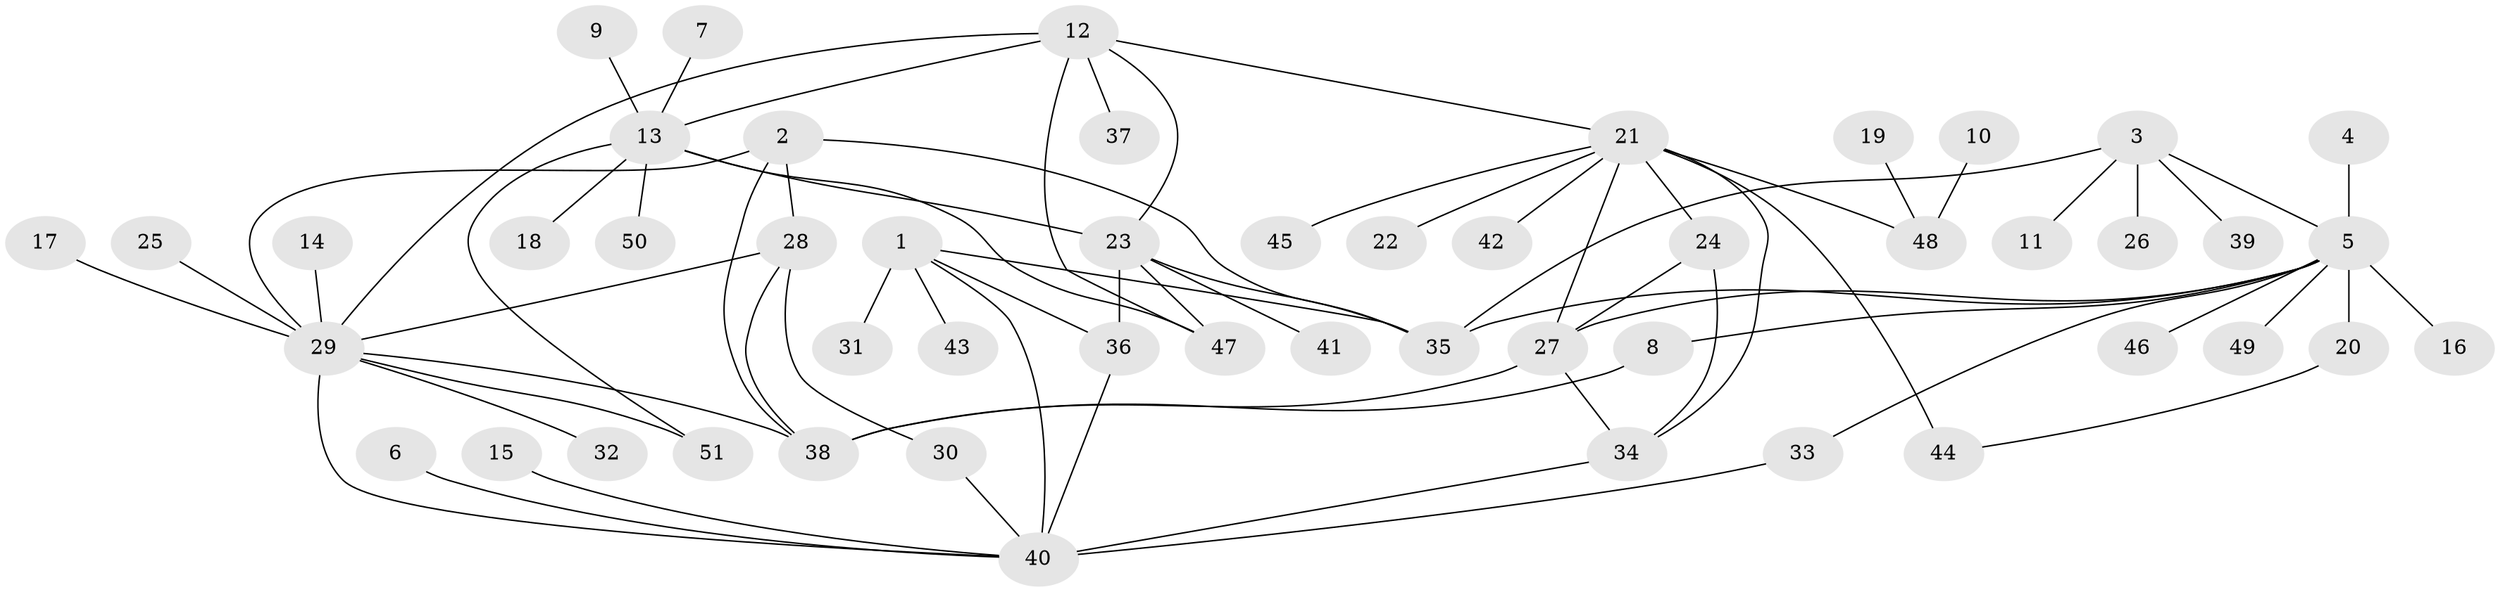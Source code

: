 // original degree distribution, {11: 0.011904761904761904, 5: 0.023809523809523808, 6: 0.047619047619047616, 3: 0.03571428571428571, 10: 0.011904761904761904, 4: 0.047619047619047616, 12: 0.023809523809523808, 7: 0.03571428571428571, 8: 0.011904761904761904, 9: 0.011904761904761904, 1: 0.5714285714285714, 2: 0.16666666666666666}
// Generated by graph-tools (version 1.1) at 2025/37/03/04/25 23:37:37]
// undirected, 51 vertices, 72 edges
graph export_dot {
  node [color=gray90,style=filled];
  1;
  2;
  3;
  4;
  5;
  6;
  7;
  8;
  9;
  10;
  11;
  12;
  13;
  14;
  15;
  16;
  17;
  18;
  19;
  20;
  21;
  22;
  23;
  24;
  25;
  26;
  27;
  28;
  29;
  30;
  31;
  32;
  33;
  34;
  35;
  36;
  37;
  38;
  39;
  40;
  41;
  42;
  43;
  44;
  45;
  46;
  47;
  48;
  49;
  50;
  51;
  1 -- 31 [weight=1.0];
  1 -- 35 [weight=1.0];
  1 -- 36 [weight=2.0];
  1 -- 40 [weight=1.0];
  1 -- 43 [weight=1.0];
  2 -- 28 [weight=1.0];
  2 -- 29 [weight=1.0];
  2 -- 35 [weight=1.0];
  2 -- 38 [weight=1.0];
  3 -- 5 [weight=2.0];
  3 -- 11 [weight=1.0];
  3 -- 26 [weight=1.0];
  3 -- 35 [weight=2.0];
  3 -- 39 [weight=1.0];
  4 -- 5 [weight=1.0];
  5 -- 8 [weight=1.0];
  5 -- 16 [weight=1.0];
  5 -- 20 [weight=1.0];
  5 -- 27 [weight=1.0];
  5 -- 33 [weight=1.0];
  5 -- 35 [weight=1.0];
  5 -- 46 [weight=1.0];
  5 -- 49 [weight=1.0];
  6 -- 40 [weight=1.0];
  7 -- 13 [weight=1.0];
  8 -- 38 [weight=1.0];
  9 -- 13 [weight=1.0];
  10 -- 48 [weight=1.0];
  12 -- 13 [weight=1.0];
  12 -- 21 [weight=1.0];
  12 -- 23 [weight=1.0];
  12 -- 29 [weight=1.0];
  12 -- 37 [weight=1.0];
  12 -- 47 [weight=1.0];
  13 -- 18 [weight=1.0];
  13 -- 23 [weight=1.0];
  13 -- 47 [weight=1.0];
  13 -- 50 [weight=1.0];
  13 -- 51 [weight=1.0];
  14 -- 29 [weight=1.0];
  15 -- 40 [weight=1.0];
  17 -- 29 [weight=1.0];
  19 -- 48 [weight=1.0];
  20 -- 44 [weight=1.0];
  21 -- 22 [weight=1.0];
  21 -- 24 [weight=1.0];
  21 -- 27 [weight=1.0];
  21 -- 34 [weight=1.0];
  21 -- 42 [weight=1.0];
  21 -- 44 [weight=1.0];
  21 -- 45 [weight=1.0];
  21 -- 48 [weight=1.0];
  23 -- 35 [weight=1.0];
  23 -- 36 [weight=1.0];
  23 -- 41 [weight=1.0];
  23 -- 47 [weight=1.0];
  24 -- 27 [weight=1.0];
  24 -- 34 [weight=1.0];
  25 -- 29 [weight=1.0];
  27 -- 34 [weight=1.0];
  27 -- 38 [weight=1.0];
  28 -- 29 [weight=1.0];
  28 -- 30 [weight=1.0];
  28 -- 38 [weight=1.0];
  29 -- 32 [weight=1.0];
  29 -- 38 [weight=1.0];
  29 -- 40 [weight=1.0];
  29 -- 51 [weight=1.0];
  30 -- 40 [weight=1.0];
  33 -- 40 [weight=1.0];
  34 -- 40 [weight=1.0];
  36 -- 40 [weight=2.0];
}

